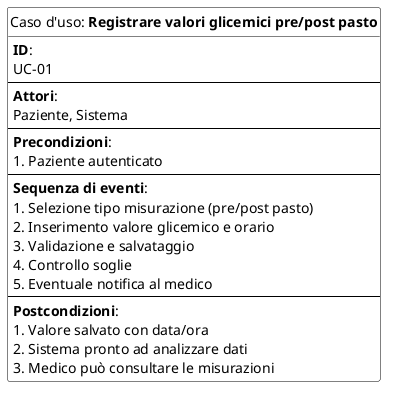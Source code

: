 @startuml registrazioneValoreGlicemico
hide circle

skinparam class {
  BackgroundColor White
  BorderColor Black
}

class "Caso d'uso: **Registrare valori glicemici pre/post pasto**" {
  **ID**: 
  UC-01
  --
  **Attori**:
  Paziente, Sistema
  --
  **Precondizioni**:
  1. Paziente autenticato
  --
  **Sequenza di eventi**:
  1. Selezione tipo misurazione (pre/post pasto)
  2. Inserimento valore glicemico e orario
  3. Validazione e salvataggio
  4. Controllo soglie
  5. Eventuale notifica al medico
  --
  **Postcondizioni**:
  1. Valore salvato con data/ora
  2. Sistema pronto ad analizzare dati
  3. Medico può consultare le misurazioni
}
@enduml
